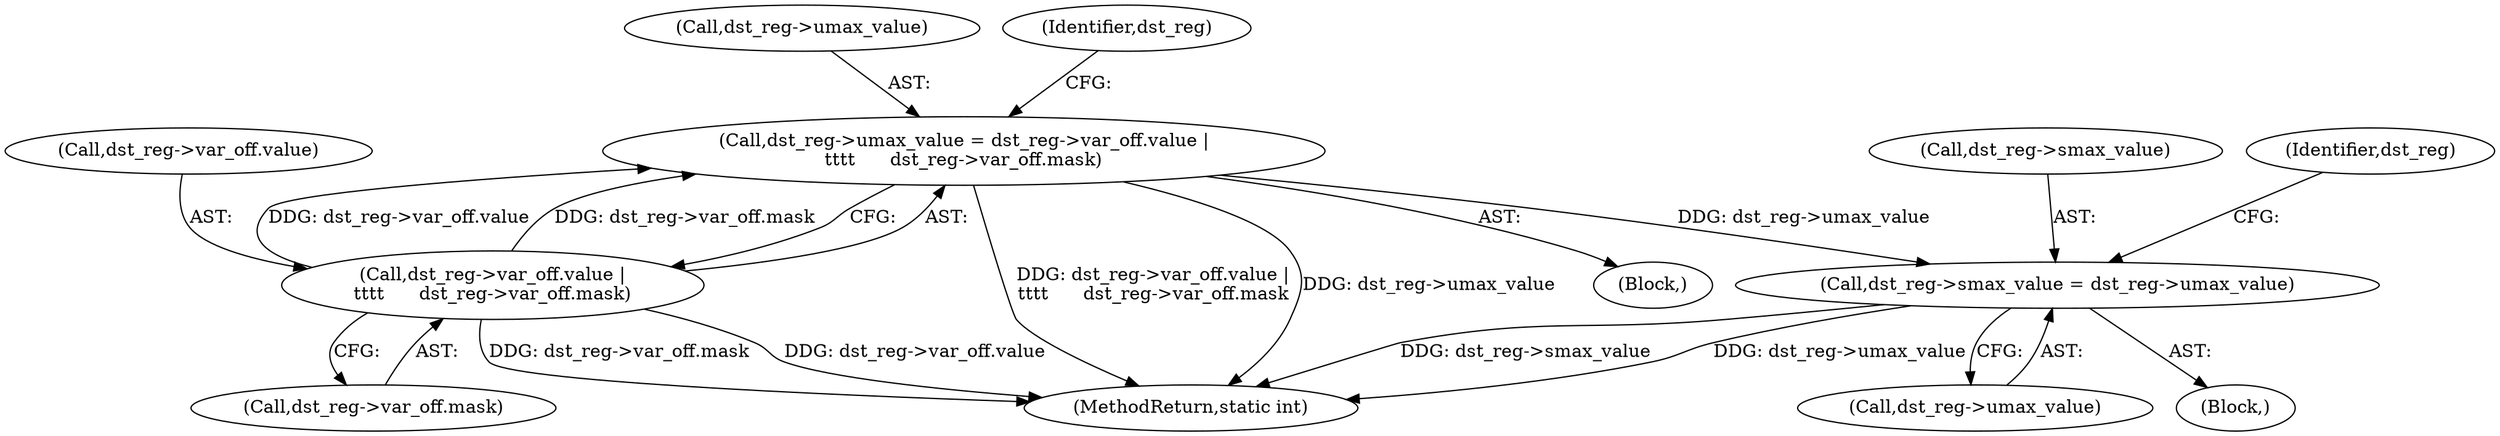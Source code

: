 digraph "0_linux_b799207e1e1816b09e7a5920fbb2d5fcf6edd681@pointer" {
"1000681" [label="(Call,dst_reg->smax_value = dst_reg->umax_value)"];
"1000636" [label="(Call,dst_reg->umax_value = dst_reg->var_off.value |\n\t\t\t\t      dst_reg->var_off.mask)"];
"1000640" [label="(Call,dst_reg->var_off.value |\n\t\t\t\t      dst_reg->var_off.mask)"];
"1000637" [label="(Call,dst_reg->umax_value)"];
"1000682" [label="(Call,dst_reg->smax_value)"];
"1000681" [label="(Call,dst_reg->smax_value = dst_reg->umax_value)"];
"1000641" [label="(Call,dst_reg->var_off.value)"];
"1000646" [label="(Call,dst_reg->var_off.mask)"];
"1000640" [label="(Call,dst_reg->var_off.value |\n\t\t\t\t      dst_reg->var_off.mask)"];
"1000254" [label="(Block,)"];
"1000673" [label="(Block,)"];
"1000685" [label="(Call,dst_reg->umax_value)"];
"1000864" [label="(MethodReturn,static int)"];
"1000689" [label="(Identifier,dst_reg)"];
"1000655" [label="(Identifier,dst_reg)"];
"1000636" [label="(Call,dst_reg->umax_value = dst_reg->var_off.value |\n\t\t\t\t      dst_reg->var_off.mask)"];
"1000681" -> "1000673"  [label="AST: "];
"1000681" -> "1000685"  [label="CFG: "];
"1000682" -> "1000681"  [label="AST: "];
"1000685" -> "1000681"  [label="AST: "];
"1000689" -> "1000681"  [label="CFG: "];
"1000681" -> "1000864"  [label="DDG: dst_reg->smax_value"];
"1000681" -> "1000864"  [label="DDG: dst_reg->umax_value"];
"1000636" -> "1000681"  [label="DDG: dst_reg->umax_value"];
"1000636" -> "1000254"  [label="AST: "];
"1000636" -> "1000640"  [label="CFG: "];
"1000637" -> "1000636"  [label="AST: "];
"1000640" -> "1000636"  [label="AST: "];
"1000655" -> "1000636"  [label="CFG: "];
"1000636" -> "1000864"  [label="DDG: dst_reg->var_off.value |\n\t\t\t\t      dst_reg->var_off.mask"];
"1000636" -> "1000864"  [label="DDG: dst_reg->umax_value"];
"1000640" -> "1000636"  [label="DDG: dst_reg->var_off.value"];
"1000640" -> "1000636"  [label="DDG: dst_reg->var_off.mask"];
"1000640" -> "1000646"  [label="CFG: "];
"1000641" -> "1000640"  [label="AST: "];
"1000646" -> "1000640"  [label="AST: "];
"1000640" -> "1000864"  [label="DDG: dst_reg->var_off.value"];
"1000640" -> "1000864"  [label="DDG: dst_reg->var_off.mask"];
}
